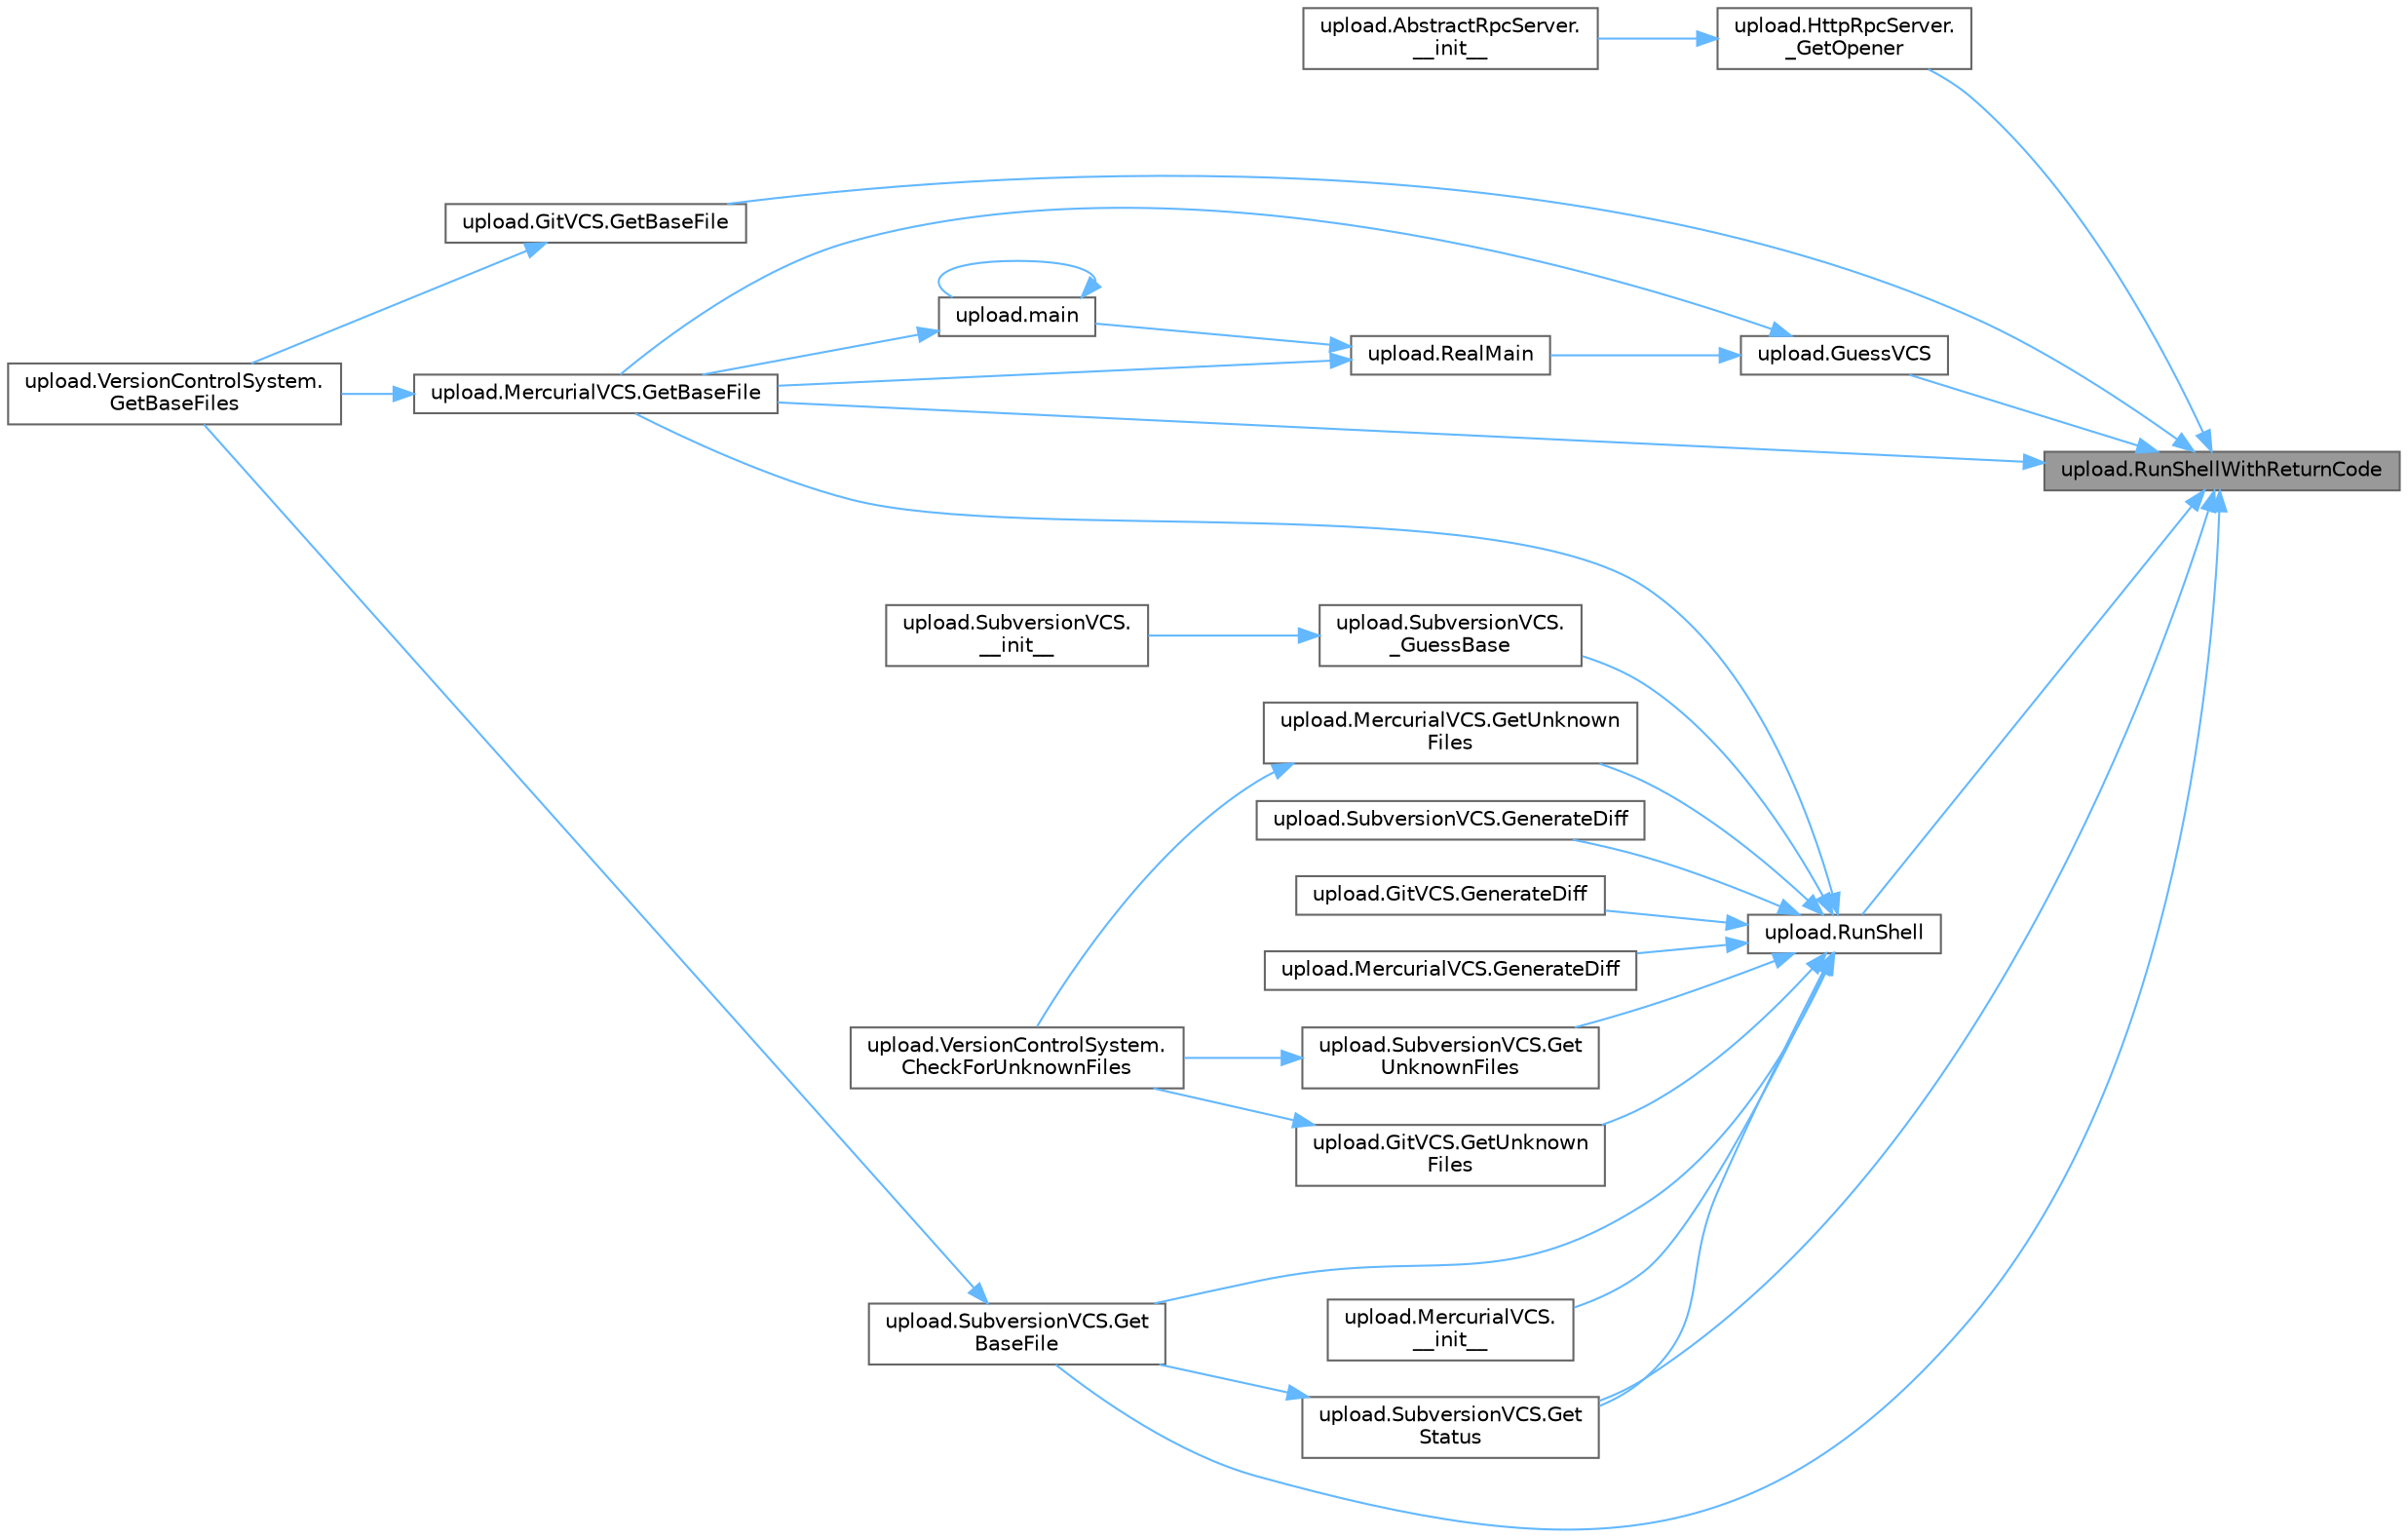 digraph "upload.RunShellWithReturnCode"
{
 // LATEX_PDF_SIZE
  bgcolor="transparent";
  edge [fontname=Helvetica,fontsize=10,labelfontname=Helvetica,labelfontsize=10];
  node [fontname=Helvetica,fontsize=10,shape=box,height=0.2,width=0.4];
  rankdir="RL";
  Node1 [id="Node000001",label="upload.RunShellWithReturnCode",height=0.2,width=0.4,color="gray40", fillcolor="grey60", style="filled", fontcolor="black",tooltip=" "];
  Node1 -> Node2 [id="edge1_Node000001_Node000002",dir="back",color="steelblue1",style="solid",tooltip=" "];
  Node2 [id="Node000002",label="upload.HttpRpcServer.\l_GetOpener",height=0.2,width=0.4,color="grey40", fillcolor="white", style="filled",URL="$classupload_1_1_http_rpc_server.html#ad1d7e51675af095a738ff33f8b571b00",tooltip=" "];
  Node2 -> Node3 [id="edge2_Node000002_Node000003",dir="back",color="steelblue1",style="solid",tooltip=" "];
  Node3 [id="Node000003",label="upload.AbstractRpcServer.\l__init__",height=0.2,width=0.4,color="grey40", fillcolor="white", style="filled",URL="$classupload_1_1_abstract_rpc_server.html#ae04d6405fa0741c9d3faac26296f8c12",tooltip=" "];
  Node1 -> Node4 [id="edge3_Node000001_Node000004",dir="back",color="steelblue1",style="solid",tooltip=" "];
  Node4 [id="Node000004",label="upload.SubversionVCS.Get\lBaseFile",height=0.2,width=0.4,color="grey40", fillcolor="white", style="filled",URL="$classupload_1_1_subversion_v_c_s.html#af842b536e7d9aad2be83562c01c03d12",tooltip=" "];
  Node4 -> Node5 [id="edge4_Node000004_Node000005",dir="back",color="steelblue1",style="solid",tooltip=" "];
  Node5 [id="Node000005",label="upload.VersionControlSystem.\lGetBaseFiles",height=0.2,width=0.4,color="grey40", fillcolor="white", style="filled",URL="$classupload_1_1_version_control_system.html#a426cb9d4ad9f94754c9122653e3aa24f",tooltip=" "];
  Node1 -> Node6 [id="edge5_Node000001_Node000006",dir="back",color="steelblue1",style="solid",tooltip=" "];
  Node6 [id="Node000006",label="upload.GitVCS.GetBaseFile",height=0.2,width=0.4,color="grey40", fillcolor="white", style="filled",URL="$classupload_1_1_git_v_c_s.html#ad38b27f3c3b0d341a21edd9d393683f3",tooltip=" "];
  Node6 -> Node5 [id="edge6_Node000006_Node000005",dir="back",color="steelblue1",style="solid",tooltip=" "];
  Node1 -> Node7 [id="edge7_Node000001_Node000007",dir="back",color="steelblue1",style="solid",tooltip=" "];
  Node7 [id="Node000007",label="upload.MercurialVCS.GetBaseFile",height=0.2,width=0.4,color="grey40", fillcolor="white", style="filled",URL="$classupload_1_1_mercurial_v_c_s.html#a7bd835c63bb09c3f01fb24fce4657f4c",tooltip=" "];
  Node7 -> Node5 [id="edge8_Node000007_Node000005",dir="back",color="steelblue1",style="solid",tooltip=" "];
  Node1 -> Node8 [id="edge9_Node000001_Node000008",dir="back",color="steelblue1",style="solid",tooltip=" "];
  Node8 [id="Node000008",label="upload.SubversionVCS.Get\lStatus",height=0.2,width=0.4,color="grey40", fillcolor="white", style="filled",URL="$classupload_1_1_subversion_v_c_s.html#a1750ddc72b28b4ecfa8d9520cbda8f5b",tooltip=" "];
  Node8 -> Node4 [id="edge10_Node000008_Node000004",dir="back",color="steelblue1",style="solid",tooltip=" "];
  Node1 -> Node9 [id="edge11_Node000001_Node000009",dir="back",color="steelblue1",style="solid",tooltip=" "];
  Node9 [id="Node000009",label="upload.GuessVCS",height=0.2,width=0.4,color="grey40", fillcolor="white", style="filled",URL="$namespaceupload.html#acd3e17a78f2b4786e3ff1423f6d3c123",tooltip=" "];
  Node9 -> Node7 [id="edge12_Node000009_Node000007",dir="back",color="steelblue1",style="solid",tooltip=" "];
  Node9 -> Node10 [id="edge13_Node000009_Node000010",dir="back",color="steelblue1",style="solid",tooltip=" "];
  Node10 [id="Node000010",label="upload.RealMain",height=0.2,width=0.4,color="grey40", fillcolor="white", style="filled",URL="$namespaceupload.html#ad57cf4d14059e0f18689efa2ea7c368b",tooltip=" "];
  Node10 -> Node7 [id="edge14_Node000010_Node000007",dir="back",color="steelblue1",style="solid",tooltip=" "];
  Node10 -> Node11 [id="edge15_Node000010_Node000011",dir="back",color="steelblue1",style="solid",tooltip=" "];
  Node11 [id="Node000011",label="upload.main",height=0.2,width=0.4,color="grey40", fillcolor="white", style="filled",URL="$namespaceupload.html#a08415e9cf2468e18c17471151ae8c26d",tooltip=" "];
  Node11 -> Node7 [id="edge16_Node000011_Node000007",dir="back",color="steelblue1",style="solid",tooltip=" "];
  Node11 -> Node11 [id="edge17_Node000011_Node000011",dir="back",color="steelblue1",style="solid",tooltip=" "];
  Node1 -> Node12 [id="edge18_Node000001_Node000012",dir="back",color="steelblue1",style="solid",tooltip=" "];
  Node12 [id="Node000012",label="upload.RunShell",height=0.2,width=0.4,color="grey40", fillcolor="white", style="filled",URL="$namespaceupload.html#adc4aea7c4a79d29dfab04f650c274fdb",tooltip=" "];
  Node12 -> Node13 [id="edge19_Node000012_Node000013",dir="back",color="steelblue1",style="solid",tooltip=" "];
  Node13 [id="Node000013",label="upload.MercurialVCS.\l__init__",height=0.2,width=0.4,color="grey40", fillcolor="white", style="filled",URL="$classupload_1_1_mercurial_v_c_s.html#a68e4fc1308e45b9929b6c08b1df19f9f",tooltip=" "];
  Node12 -> Node14 [id="edge20_Node000012_Node000014",dir="back",color="steelblue1",style="solid",tooltip=" "];
  Node14 [id="Node000014",label="upload.SubversionVCS.\l_GuessBase",height=0.2,width=0.4,color="grey40", fillcolor="white", style="filled",URL="$classupload_1_1_subversion_v_c_s.html#af6e85f037341ec3a6e62ae31c26e458e",tooltip=" "];
  Node14 -> Node15 [id="edge21_Node000014_Node000015",dir="back",color="steelblue1",style="solid",tooltip=" "];
  Node15 [id="Node000015",label="upload.SubversionVCS.\l__init__",height=0.2,width=0.4,color="grey40", fillcolor="white", style="filled",URL="$classupload_1_1_subversion_v_c_s.html#ad30faeba90b6d8f6ae8605a7991abe01",tooltip=" "];
  Node12 -> Node16 [id="edge22_Node000012_Node000016",dir="back",color="steelblue1",style="solid",tooltip=" "];
  Node16 [id="Node000016",label="upload.SubversionVCS.GenerateDiff",height=0.2,width=0.4,color="grey40", fillcolor="white", style="filled",URL="$classupload_1_1_subversion_v_c_s.html#a072f68748f33344489532bb1c8764289",tooltip=" "];
  Node12 -> Node17 [id="edge23_Node000012_Node000017",dir="back",color="steelblue1",style="solid",tooltip=" "];
  Node17 [id="Node000017",label="upload.GitVCS.GenerateDiff",height=0.2,width=0.4,color="grey40", fillcolor="white", style="filled",URL="$classupload_1_1_git_v_c_s.html#a4336325497c1aa6cfeac30868b732a63",tooltip=" "];
  Node12 -> Node18 [id="edge24_Node000012_Node000018",dir="back",color="steelblue1",style="solid",tooltip=" "];
  Node18 [id="Node000018",label="upload.MercurialVCS.GenerateDiff",height=0.2,width=0.4,color="grey40", fillcolor="white", style="filled",URL="$classupload_1_1_mercurial_v_c_s.html#a00d1227902572ac557e054b9c9c33791",tooltip=" "];
  Node12 -> Node4 [id="edge25_Node000012_Node000004",dir="back",color="steelblue1",style="solid",tooltip=" "];
  Node12 -> Node7 [id="edge26_Node000012_Node000007",dir="back",color="steelblue1",style="solid",tooltip=" "];
  Node12 -> Node8 [id="edge27_Node000012_Node000008",dir="back",color="steelblue1",style="solid",tooltip=" "];
  Node12 -> Node19 [id="edge28_Node000012_Node000019",dir="back",color="steelblue1",style="solid",tooltip=" "];
  Node19 [id="Node000019",label="upload.SubversionVCS.Get\lUnknownFiles",height=0.2,width=0.4,color="grey40", fillcolor="white", style="filled",URL="$classupload_1_1_subversion_v_c_s.html#a463e488be353b009fcc9a9ba04c1fa2a",tooltip=" "];
  Node19 -> Node20 [id="edge29_Node000019_Node000020",dir="back",color="steelblue1",style="solid",tooltip=" "];
  Node20 [id="Node000020",label="upload.VersionControlSystem.\lCheckForUnknownFiles",height=0.2,width=0.4,color="grey40", fillcolor="white", style="filled",URL="$classupload_1_1_version_control_system.html#aed703e2def2bc9505f182de7b753499d",tooltip=" "];
  Node12 -> Node21 [id="edge30_Node000012_Node000021",dir="back",color="steelblue1",style="solid",tooltip=" "];
  Node21 [id="Node000021",label="upload.GitVCS.GetUnknown\lFiles",height=0.2,width=0.4,color="grey40", fillcolor="white", style="filled",URL="$classupload_1_1_git_v_c_s.html#a435002a80c0afb73fe388af93db1a7b1",tooltip=" "];
  Node21 -> Node20 [id="edge31_Node000021_Node000020",dir="back",color="steelblue1",style="solid",tooltip=" "];
  Node12 -> Node22 [id="edge32_Node000012_Node000022",dir="back",color="steelblue1",style="solid",tooltip=" "];
  Node22 [id="Node000022",label="upload.MercurialVCS.GetUnknown\lFiles",height=0.2,width=0.4,color="grey40", fillcolor="white", style="filled",URL="$classupload_1_1_mercurial_v_c_s.html#a453e37400923d6fdc6dbbe1203a097a1",tooltip=" "];
  Node22 -> Node20 [id="edge33_Node000022_Node000020",dir="back",color="steelblue1",style="solid",tooltip=" "];
}
